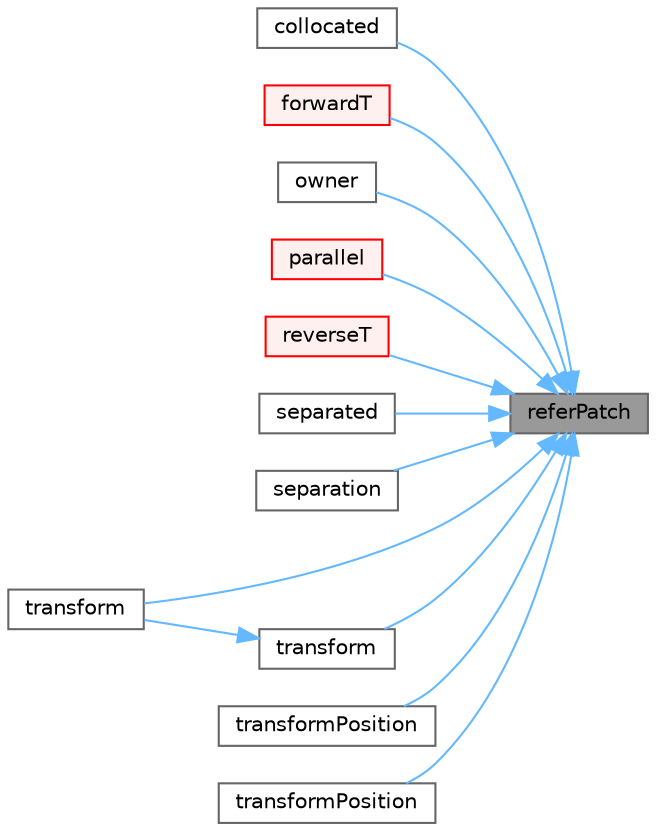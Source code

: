digraph "referPatch"
{
 // LATEX_PDF_SIZE
  bgcolor="transparent";
  edge [fontname=Helvetica,fontsize=10,labelfontname=Helvetica,labelfontsize=10];
  node [fontname=Helvetica,fontsize=10,shape=box,height=0.2,width=0.4];
  rankdir="RL";
  Node1 [id="Node000001",label="referPatch",height=0.2,width=0.4,color="gray40", fillcolor="grey60", style="filled", fontcolor="black",tooltip=" "];
  Node1 -> Node2 [id="edge1_Node000001_Node000002",dir="back",color="steelblue1",style="solid",tooltip=" "];
  Node2 [id="Node000002",label="collocated",height=0.2,width=0.4,color="grey40", fillcolor="white", style="filled",URL="$classFoam_1_1processorCyclicPolyPatch.html#a9dca611c531553232832f6318078c6d2",tooltip=" "];
  Node1 -> Node3 [id="edge2_Node000001_Node000003",dir="back",color="steelblue1",style="solid",tooltip=" "];
  Node3 [id="Node000003",label="forwardT",height=0.2,width=0.4,color="red", fillcolor="#FFF0F0", style="filled",URL="$classFoam_1_1processorCyclicPolyPatch.html#afd57cc6d6a68ac778640c5a3be82aab8",tooltip=" "];
  Node1 -> Node6 [id="edge3_Node000001_Node000006",dir="back",color="steelblue1",style="solid",tooltip=" "];
  Node6 [id="Node000006",label="owner",height=0.2,width=0.4,color="grey40", fillcolor="white", style="filled",URL="$classFoam_1_1processorCyclicPolyPatch.html#a357c5e37e5d7c583fa172625b8c11009",tooltip=" "];
  Node1 -> Node7 [id="edge4_Node000001_Node000007",dir="back",color="steelblue1",style="solid",tooltip=" "];
  Node7 [id="Node000007",label="parallel",height=0.2,width=0.4,color="red", fillcolor="#FFF0F0", style="filled",URL="$classFoam_1_1processorCyclicPolyPatch.html#a6f2ad23016ecf05385032d2ea2fea27d",tooltip=" "];
  Node1 -> Node10 [id="edge5_Node000001_Node000010",dir="back",color="steelblue1",style="solid",tooltip=" "];
  Node10 [id="Node000010",label="reverseT",height=0.2,width=0.4,color="red", fillcolor="#FFF0F0", style="filled",URL="$classFoam_1_1processorCyclicPolyPatch.html#a4a45acfcb1366256a58a5cefe632f635",tooltip=" "];
  Node1 -> Node12 [id="edge6_Node000001_Node000012",dir="back",color="steelblue1",style="solid",tooltip=" "];
  Node12 [id="Node000012",label="separated",height=0.2,width=0.4,color="grey40", fillcolor="white", style="filled",URL="$classFoam_1_1processorCyclicPolyPatch.html#a6b412b0f0250badc8106cec72d6b875c",tooltip=" "];
  Node1 -> Node13 [id="edge7_Node000001_Node000013",dir="back",color="steelblue1",style="solid",tooltip=" "];
  Node13 [id="Node000013",label="separation",height=0.2,width=0.4,color="grey40", fillcolor="white", style="filled",URL="$classFoam_1_1processorCyclicPolyPatch.html#abc0ae734633052b75852e0560e4d1670",tooltip=" "];
  Node1 -> Node14 [id="edge8_Node000001_Node000014",dir="back",color="steelblue1",style="solid",tooltip=" "];
  Node14 [id="Node000014",label="transform",height=0.2,width=0.4,color="grey40", fillcolor="white", style="filled",URL="$classFoam_1_1processorCyclicPolyPatch.html#af320c6fce6418a1ba5fea4e6d2d56c74",tooltip=" "];
  Node1 -> Node15 [id="edge9_Node000001_Node000015",dir="back",color="steelblue1",style="solid",tooltip=" "];
  Node15 [id="Node000015",label="transform",height=0.2,width=0.4,color="grey40", fillcolor="white", style="filled",URL="$classFoam_1_1processorCyclicPolyPatch.html#a25e79347ecb20da8543ed4e461fc1ed2",tooltip=" "];
  Node15 -> Node14 [id="edge10_Node000015_Node000014",dir="back",color="steelblue1",style="solid",tooltip=" "];
  Node1 -> Node16 [id="edge11_Node000001_Node000016",dir="back",color="steelblue1",style="solid",tooltip=" "];
  Node16 [id="Node000016",label="transformPosition",height=0.2,width=0.4,color="grey40", fillcolor="white", style="filled",URL="$classFoam_1_1processorCyclicPolyPatch.html#a71863e7e13c9d9d9b4f22c4d1c2e7242",tooltip=" "];
  Node1 -> Node17 [id="edge12_Node000001_Node000017",dir="back",color="steelblue1",style="solid",tooltip=" "];
  Node17 [id="Node000017",label="transformPosition",height=0.2,width=0.4,color="grey40", fillcolor="white", style="filled",URL="$classFoam_1_1processorCyclicPolyPatch.html#ab40411982a6b7d9b0ed5235f2a26be1c",tooltip=" "];
}
